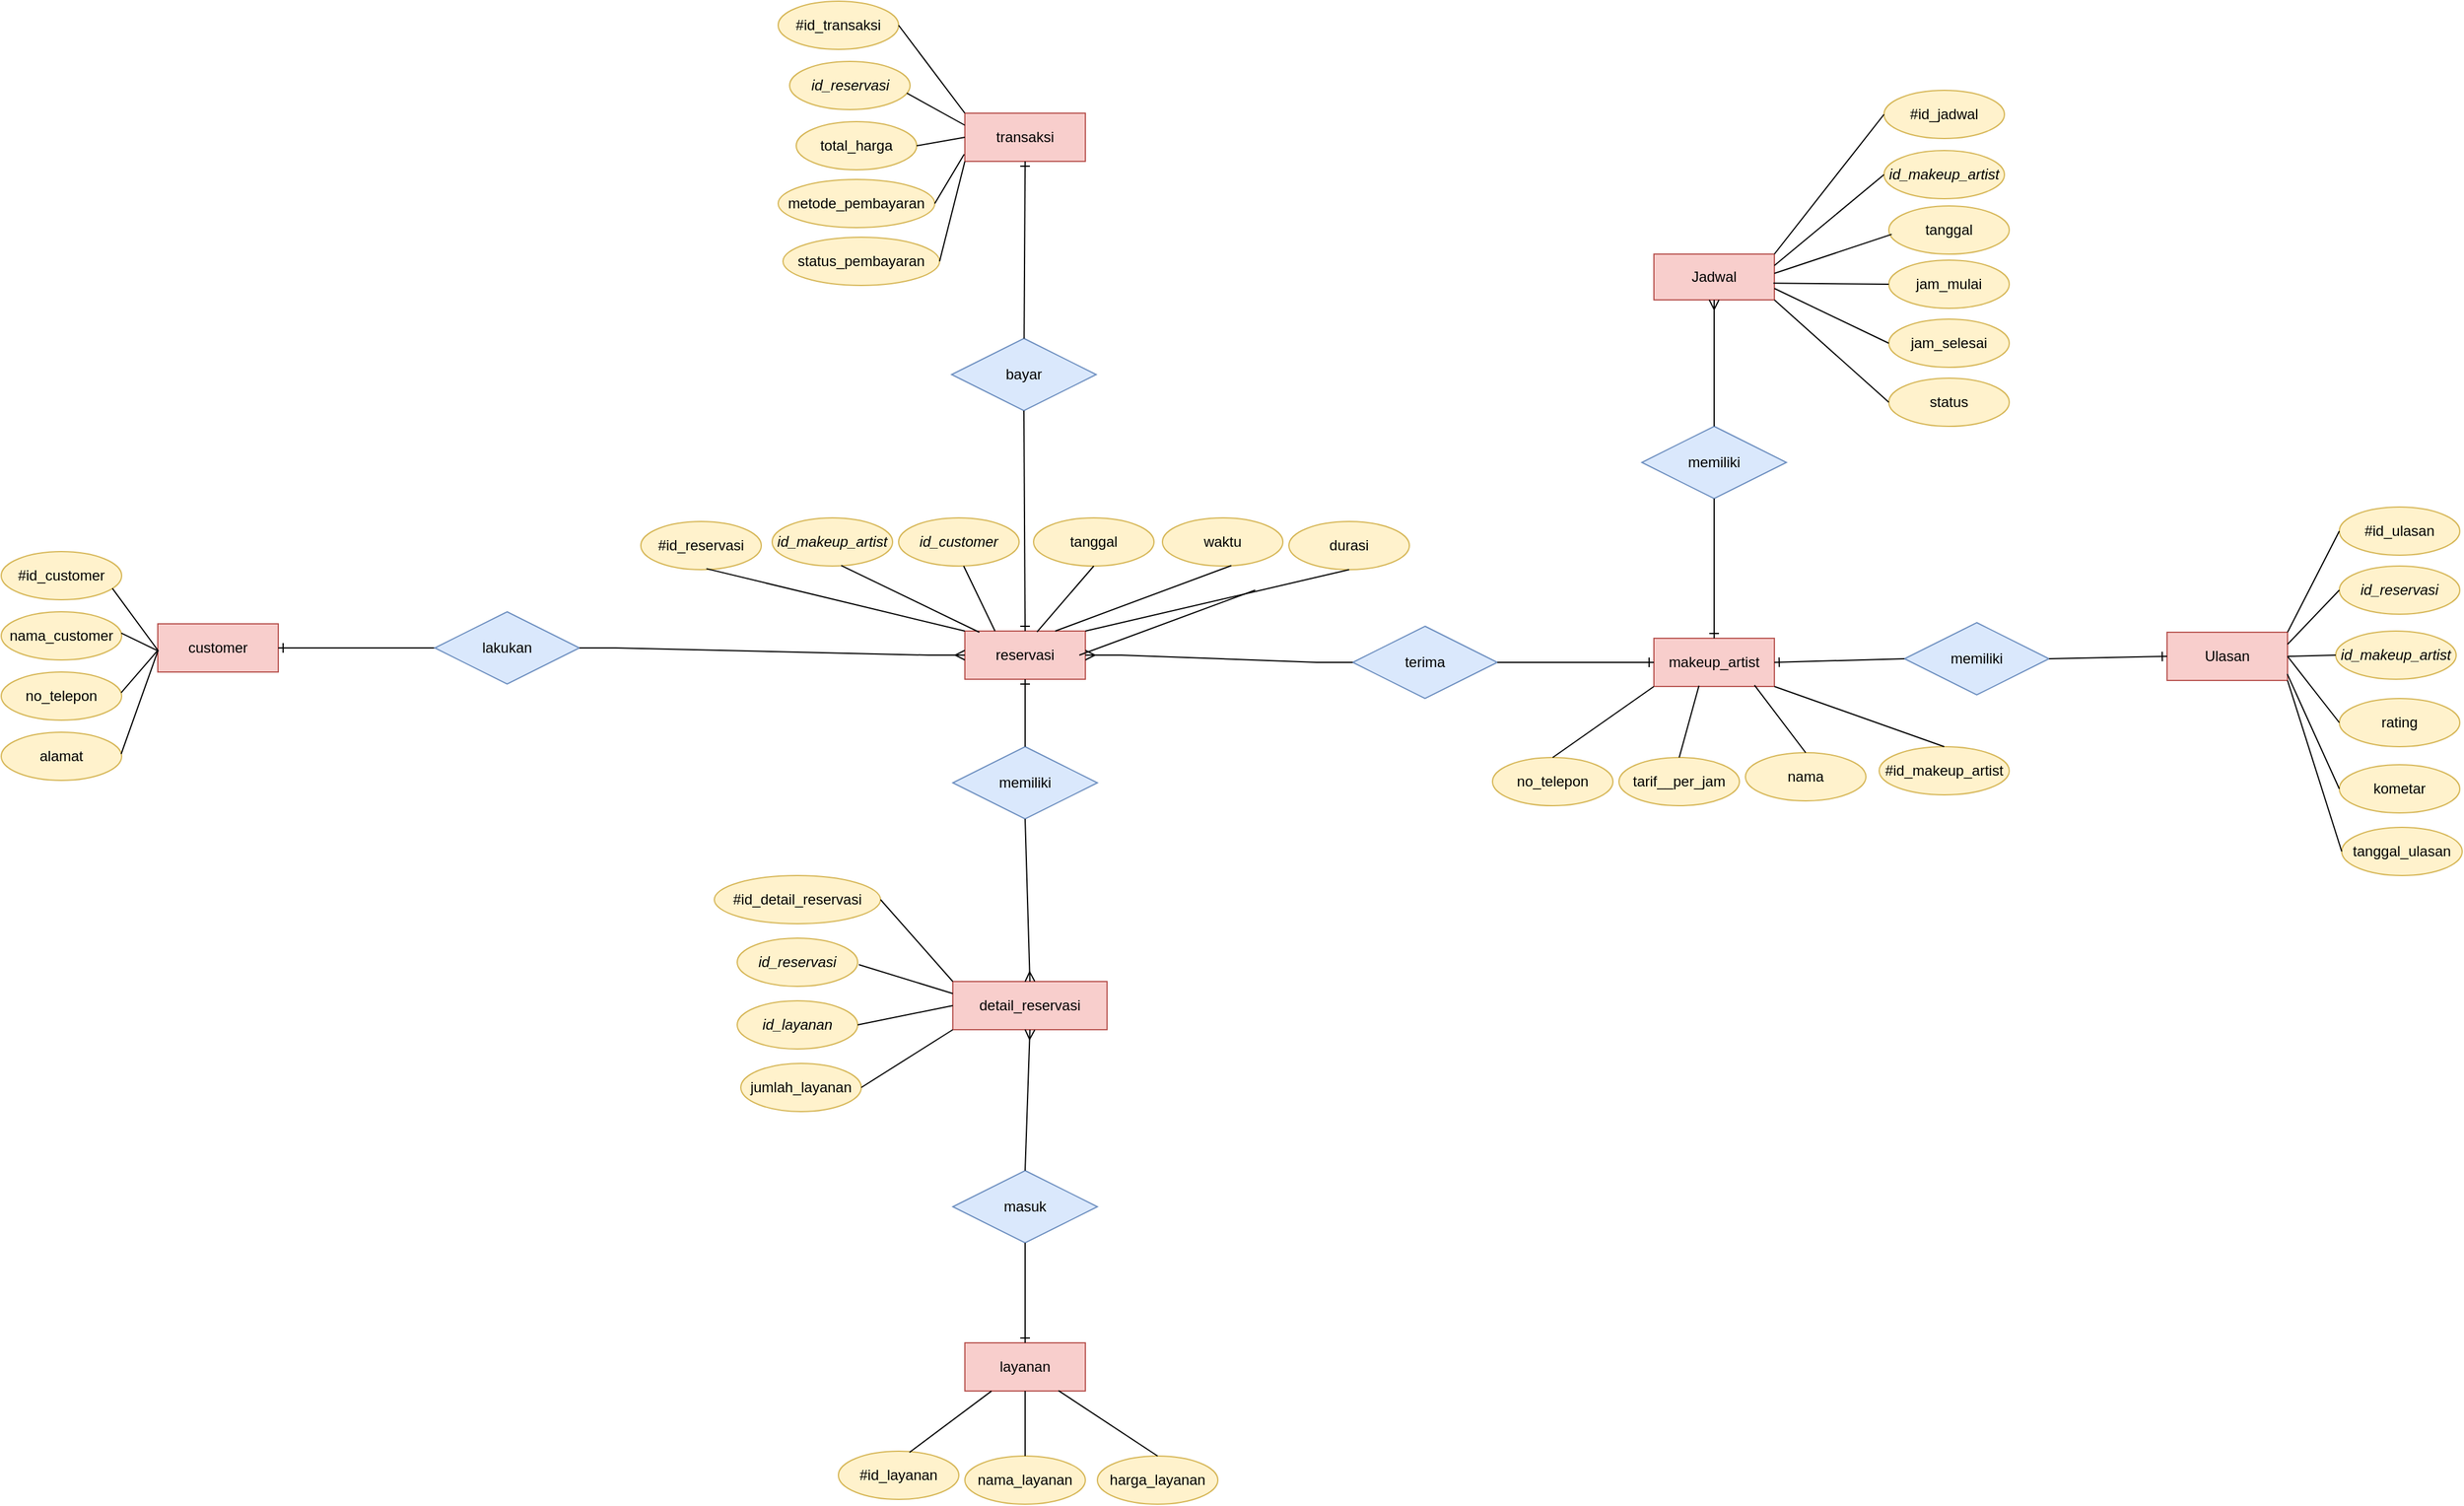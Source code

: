 <mxfile version="26.1.3">
  <diagram name="ERD" id="mqRnHoleAtuB4LZljWnc">
    <mxGraphModel dx="3290" dy="4595" grid="0" gridSize="10" guides="1" tooltips="1" connect="1" arrows="1" fold="1" page="0" pageScale="1" pageWidth="850" pageHeight="1100" math="0" shadow="0">
      <root>
        <mxCell id="0" />
        <mxCell id="1" parent="0" />
        <mxCell id="39gsjnchr3GjjbWTML9K-1" value="reservasi" style="whiteSpace=wrap;html=1;align=center;fillColor=#f8cecc;strokeColor=#b85450;" parent="1" vertex="1">
          <mxGeometry x="778" y="-820" width="100" height="40" as="geometry" />
        </mxCell>
        <mxCell id="39gsjnchr3GjjbWTML9K-2" value="transaksi" style="whiteSpace=wrap;html=1;align=center;fillColor=#f8cecc;strokeColor=#b85450;" parent="1" vertex="1">
          <mxGeometry x="778" y="-1250" width="100" height="40" as="geometry" />
        </mxCell>
        <mxCell id="39gsjnchr3GjjbWTML9K-3" value="makeup_artist" style="whiteSpace=wrap;html=1;align=center;fillColor=#f8cecc;strokeColor=#b85450;" parent="1" vertex="1">
          <mxGeometry x="1350" y="-814" width="100" height="40" as="geometry" />
        </mxCell>
        <mxCell id="39gsjnchr3GjjbWTML9K-4" value="layanan" style="whiteSpace=wrap;html=1;align=center;fillColor=#f8cecc;strokeColor=#b85450;" parent="1" vertex="1">
          <mxGeometry x="778" y="-229" width="100" height="40" as="geometry" />
        </mxCell>
        <mxCell id="39gsjnchr3GjjbWTML9K-5" value="customer" style="whiteSpace=wrap;html=1;align=center;fillColor=#f8cecc;strokeColor=#b85450;" parent="1" vertex="1">
          <mxGeometry x="108" y="-826" width="100" height="40" as="geometry" />
        </mxCell>
        <mxCell id="39gsjnchr3GjjbWTML9K-6" value="alamat" style="ellipse;whiteSpace=wrap;html=1;align=center;fillColor=#fff2cc;strokeColor=#d6b656;" parent="1" vertex="1">
          <mxGeometry x="-22" y="-736" width="100" height="40" as="geometry" />
        </mxCell>
        <mxCell id="39gsjnchr3GjjbWTML9K-7" value="no_telepon" style="ellipse;whiteSpace=wrap;html=1;align=center;fillColor=#fff2cc;strokeColor=#d6b656;" parent="1" vertex="1">
          <mxGeometry x="-22" y="-786" width="100" height="40" as="geometry" />
        </mxCell>
        <mxCell id="39gsjnchr3GjjbWTML9K-8" value="nama_customer" style="ellipse;whiteSpace=wrap;html=1;align=center;fillColor=#fff2cc;strokeColor=#d6b656;" parent="1" vertex="1">
          <mxGeometry x="-22" y="-836" width="100" height="40" as="geometry" />
        </mxCell>
        <mxCell id="39gsjnchr3GjjbWTML9K-9" value="#id_customer" style="ellipse;whiteSpace=wrap;html=1;align=center;fillColor=#fff2cc;strokeColor=#d6b656;" parent="1" vertex="1">
          <mxGeometry x="-22" y="-886" width="100" height="40" as="geometry" />
        </mxCell>
        <mxCell id="39gsjnchr3GjjbWTML9K-18" value="no_telepon" style="ellipse;whiteSpace=wrap;html=1;align=center;fillColor=#fff2cc;strokeColor=#d6b656;" parent="1" vertex="1">
          <mxGeometry x="1216" y="-715" width="100" height="40" as="geometry" />
        </mxCell>
        <mxCell id="39gsjnchr3GjjbWTML9K-19" value="tarif__per_jam" style="ellipse;whiteSpace=wrap;html=1;align=center;fillColor=#fff2cc;strokeColor=#d6b656;" parent="1" vertex="1">
          <mxGeometry x="1321" y="-715" width="100" height="40" as="geometry" />
        </mxCell>
        <mxCell id="39gsjnchr3GjjbWTML9K-21" value="nama" style="ellipse;whiteSpace=wrap;html=1;align=center;fillColor=#fff2cc;strokeColor=#d6b656;" parent="1" vertex="1">
          <mxGeometry x="1426" y="-719" width="100" height="40" as="geometry" />
        </mxCell>
        <mxCell id="39gsjnchr3GjjbWTML9K-22" value="#id_makeup_artist" style="ellipse;whiteSpace=wrap;html=1;align=center;fillColor=#fff2cc;strokeColor=#d6b656;" parent="1" vertex="1">
          <mxGeometry x="1537" y="-724" width="108" height="40" as="geometry" />
        </mxCell>
        <mxCell id="39gsjnchr3GjjbWTML9K-50" value="#id_layanan" style="ellipse;whiteSpace=wrap;html=1;align=center;fillColor=#fff2cc;strokeColor=#d6b656;" parent="1" vertex="1">
          <mxGeometry x="673" y="-139" width="100" height="40" as="geometry" />
        </mxCell>
        <mxCell id="39gsjnchr3GjjbWTML9K-59" value="#id_transaksi" style="ellipse;whiteSpace=wrap;html=1;align=center;fillColor=#fff2cc;strokeColor=#d6b656;" parent="1" vertex="1">
          <mxGeometry x="623" y="-1343" width="100" height="40" as="geometry" />
        </mxCell>
        <mxCell id="39gsjnchr3GjjbWTML9K-60" value="&lt;i&gt;id_reservasi&lt;/i&gt;" style="ellipse;whiteSpace=wrap;html=1;align=center;fillColor=#fff2cc;strokeColor=#d6b656;" parent="1" vertex="1">
          <mxGeometry x="632.5" y="-1293" width="100" height="40" as="geometry" />
        </mxCell>
        <mxCell id="39gsjnchr3GjjbWTML9K-61" value="total_harga" style="ellipse;whiteSpace=wrap;html=1;align=center;fillColor=#fff2cc;strokeColor=#d6b656;" parent="1" vertex="1">
          <mxGeometry x="638" y="-1243" width="100" height="40" as="geometry" />
        </mxCell>
        <mxCell id="39gsjnchr3GjjbWTML9K-62" value="metode_pembayaran" style="ellipse;whiteSpace=wrap;html=1;align=center;fillColor=#fff2cc;strokeColor=#d6b656;" parent="1" vertex="1">
          <mxGeometry x="623" y="-1195" width="130" height="40" as="geometry" />
        </mxCell>
        <mxCell id="39gsjnchr3GjjbWTML9K-63" value="status_pembayaran" style="ellipse;whiteSpace=wrap;html=1;align=center;fillColor=#fff2cc;strokeColor=#d6b656;" parent="1" vertex="1">
          <mxGeometry x="627" y="-1147" width="130" height="40" as="geometry" />
        </mxCell>
        <mxCell id="sZu51_ly2vgdn9Agz_vI-2" value="terima" style="shape=rhombus;perimeter=rhombusPerimeter;whiteSpace=wrap;html=1;align=center;fillColor=#dae8fc;strokeColor=#6c8ebf;" parent="1" vertex="1">
          <mxGeometry x="1100" y="-824" width="120" height="60" as="geometry" />
        </mxCell>
        <mxCell id="sZu51_ly2vgdn9Agz_vI-3" value="bayar" style="shape=rhombus;perimeter=rhombusPerimeter;whiteSpace=wrap;html=1;align=center;fillColor=#dae8fc;strokeColor=#6c8ebf;" parent="1" vertex="1">
          <mxGeometry x="767" y="-1063" width="120" height="60" as="geometry" />
        </mxCell>
        <mxCell id="sZu51_ly2vgdn9Agz_vI-16" value="" style="edgeStyle=entityRelationEdgeStyle;fontSize=12;html=1;endArrow=ERone;endFill=1;rounded=0;entryX=1;entryY=0.5;entryDx=0;entryDy=0;exitX=0;exitY=0.5;exitDx=0;exitDy=0;" parent="1" source="sZu51_ly2vgdn9Agz_vI-1" target="39gsjnchr3GjjbWTML9K-5" edge="1">
          <mxGeometry width="100" height="100" relative="1" as="geometry">
            <mxPoint x="258" y="-806" as="sourcePoint" />
            <mxPoint x="288" y="-856" as="targetPoint" />
            <Array as="points">
              <mxPoint x="288" y="-806" />
              <mxPoint x="331" y="-805" />
              <mxPoint x="335" y="-801" />
              <mxPoint x="332" y="-806" />
              <mxPoint x="290" y="-804" />
              <mxPoint x="285" y="-806" />
              <mxPoint x="290" y="-808" />
              <mxPoint x="401" y="-806" />
            </Array>
          </mxGeometry>
        </mxCell>
        <mxCell id="sZu51_ly2vgdn9Agz_vI-1" value="lakukan" style="shape=rhombus;perimeter=rhombusPerimeter;whiteSpace=wrap;html=1;align=center;fillColor=#dae8fc;strokeColor=#6c8ebf;" parent="1" vertex="1">
          <mxGeometry x="338" y="-836" width="120" height="60" as="geometry" />
        </mxCell>
        <mxCell id="sZu51_ly2vgdn9Agz_vI-18" value="" style="edgeStyle=entityRelationEdgeStyle;fontSize=12;html=1;endArrow=ERmany;rounded=0;exitX=1;exitY=0.5;exitDx=0;exitDy=0;entryX=0;entryY=0.5;entryDx=0;entryDy=0;" parent="1" source="sZu51_ly2vgdn9Agz_vI-1" target="39gsjnchr3GjjbWTML9K-1" edge="1">
          <mxGeometry width="100" height="100" relative="1" as="geometry">
            <mxPoint x="888" y="-720" as="sourcePoint" />
            <mxPoint x="988" y="-820" as="targetPoint" />
          </mxGeometry>
        </mxCell>
        <mxCell id="sZu51_ly2vgdn9Agz_vI-19" value="" style="edgeStyle=entityRelationEdgeStyle;fontSize=12;html=1;endArrow=ERone;endFill=1;rounded=0;exitX=1;exitY=0.5;exitDx=0;exitDy=0;" parent="1" source="sZu51_ly2vgdn9Agz_vI-2" target="39gsjnchr3GjjbWTML9K-3" edge="1">
          <mxGeometry width="100" height="100" relative="1" as="geometry">
            <mxPoint x="1084.48" y="-785.12" as="sourcePoint" />
            <mxPoint x="1467" y="-844" as="targetPoint" />
          </mxGeometry>
        </mxCell>
        <mxCell id="sZu51_ly2vgdn9Agz_vI-20" value="" style="edgeStyle=entityRelationEdgeStyle;fontSize=12;html=1;endArrow=ERmany;rounded=0;exitX=0;exitY=0.5;exitDx=0;exitDy=0;entryX=1;entryY=0.5;entryDx=0;entryDy=0;" parent="1" source="sZu51_ly2vgdn9Agz_vI-2" target="39gsjnchr3GjjbWTML9K-1" edge="1">
          <mxGeometry width="100" height="100" relative="1" as="geometry">
            <mxPoint x="1298" y="-770" as="sourcePoint" />
            <mxPoint x="1398" y="-870" as="targetPoint" />
          </mxGeometry>
        </mxCell>
        <mxCell id="sZu51_ly2vgdn9Agz_vI-32" value="" style="fontSize=12;html=1;endArrow=ERone;endFill=1;rounded=0;exitX=0.5;exitY=1;exitDx=0;exitDy=0;entryX=0.5;entryY=0;entryDx=0;entryDy=0;" parent="1" source="sZu51_ly2vgdn9Agz_vI-3" target="39gsjnchr3GjjbWTML9K-1" edge="1">
          <mxGeometry width="100" height="100" relative="1" as="geometry">
            <mxPoint x="1158" y="-900" as="sourcePoint" />
            <mxPoint x="898" y="-970.0" as="targetPoint" />
          </mxGeometry>
        </mxCell>
        <mxCell id="sZu51_ly2vgdn9Agz_vI-33" value="" style="fontSize=12;html=1;endArrow=ERone;endFill=1;rounded=0;entryX=0.5;entryY=1;entryDx=0;entryDy=0;" parent="1" source="sZu51_ly2vgdn9Agz_vI-3" target="39gsjnchr3GjjbWTML9K-2" edge="1">
          <mxGeometry width="100" height="100" relative="1" as="geometry">
            <mxPoint x="1040" y="-1077" as="sourcePoint" />
            <mxPoint x="764" y="-1357" as="targetPoint" />
          </mxGeometry>
        </mxCell>
        <mxCell id="sZu51_ly2vgdn9Agz_vI-106" value="nama_layanan" style="ellipse;whiteSpace=wrap;html=1;align=center;fillColor=#fff2cc;strokeColor=#d6b656;" parent="1" vertex="1">
          <mxGeometry x="778" y="-135" width="100" height="40" as="geometry" />
        </mxCell>
        <mxCell id="sZu51_ly2vgdn9Agz_vI-107" value="harga_layanan" style="ellipse;whiteSpace=wrap;html=1;align=center;fillColor=#fff2cc;strokeColor=#d6b656;" parent="1" vertex="1">
          <mxGeometry x="888" y="-135" width="100" height="40" as="geometry" />
        </mxCell>
        <mxCell id="0qoU3cZGfmDPqSJiigC--2" value="detail_reservasi" style="whiteSpace=wrap;html=1;align=center;fillColor=#f8cecc;strokeColor=#b85450;" parent="1" vertex="1">
          <mxGeometry x="768" y="-529" width="128" height="40" as="geometry" />
        </mxCell>
        <mxCell id="0qoU3cZGfmDPqSJiigC--4" value="&lt;i&gt;id_reservasi&lt;/i&gt;" style="ellipse;whiteSpace=wrap;html=1;align=center;fillColor=#fff2cc;strokeColor=#d6b656;" parent="1" vertex="1">
          <mxGeometry x="589" y="-565" width="100" height="40" as="geometry" />
        </mxCell>
        <mxCell id="0qoU3cZGfmDPqSJiigC--5" value="&lt;i&gt;id_layanan&lt;/i&gt;" style="ellipse;whiteSpace=wrap;html=1;align=center;fillColor=#fff2cc;strokeColor=#d6b656;" parent="1" vertex="1">
          <mxGeometry x="589" y="-513" width="100" height="40" as="geometry" />
        </mxCell>
        <mxCell id="0qoU3cZGfmDPqSJiigC--7" value="jumlah_layanan" style="ellipse;whiteSpace=wrap;html=1;align=center;fillColor=#fff2cc;strokeColor=#d6b656;" parent="1" vertex="1">
          <mxGeometry x="592" y="-461" width="100" height="40" as="geometry" />
        </mxCell>
        <mxCell id="0qoU3cZGfmDPqSJiigC--9" value="masuk" style="shape=rhombus;perimeter=rhombusPerimeter;whiteSpace=wrap;html=1;align=center;fillColor=#dae8fc;strokeColor=#6c8ebf;" parent="1" vertex="1">
          <mxGeometry x="768" y="-372" width="120" height="60" as="geometry" />
        </mxCell>
        <mxCell id="0qoU3cZGfmDPqSJiigC--10" value="memiliki" style="shape=rhombus;perimeter=rhombusPerimeter;whiteSpace=wrap;html=1;align=center;fillColor=#dae8fc;strokeColor=#6c8ebf;" parent="1" vertex="1">
          <mxGeometry x="768" y="-724" width="120" height="60" as="geometry" />
        </mxCell>
        <mxCell id="0qoU3cZGfmDPqSJiigC--18" value="" style="fontSize=12;html=1;endArrow=ERmany;rounded=0;exitX=0.5;exitY=1;exitDx=0;exitDy=0;entryX=0.5;entryY=0;entryDx=0;entryDy=0;" parent="1" source="0qoU3cZGfmDPqSJiigC--10" target="0qoU3cZGfmDPqSJiigC--2" edge="1">
          <mxGeometry width="100" height="100" relative="1" as="geometry">
            <mxPoint x="956" y="-770" as="sourcePoint" />
            <mxPoint x="994" y="-785" as="targetPoint" />
          </mxGeometry>
        </mxCell>
        <mxCell id="0qoU3cZGfmDPqSJiigC--19" value="" style="fontSize=12;html=1;endArrow=ERone;endFill=1;rounded=0;entryX=0.5;entryY=1;entryDx=0;entryDy=0;exitX=0.5;exitY=0;exitDx=0;exitDy=0;" parent="1" source="0qoU3cZGfmDPqSJiigC--10" target="39gsjnchr3GjjbWTML9K-1" edge="1">
          <mxGeometry width="100" height="100" relative="1" as="geometry">
            <mxPoint x="670" y="-680" as="sourcePoint" />
            <mxPoint x="770" y="-780" as="targetPoint" />
          </mxGeometry>
        </mxCell>
        <mxCell id="0qoU3cZGfmDPqSJiigC--20" value="" style="fontSize=12;html=1;endArrow=ERone;endFill=1;rounded=0;exitX=0.5;exitY=1;exitDx=0;exitDy=0;entryX=0.5;entryY=0;entryDx=0;entryDy=0;" parent="1" source="0qoU3cZGfmDPqSJiigC--9" target="39gsjnchr3GjjbWTML9K-4" edge="1">
          <mxGeometry width="100" height="100" relative="1" as="geometry">
            <mxPoint x="915" y="-564" as="sourcePoint" />
            <mxPoint x="964" y="-663" as="targetPoint" />
          </mxGeometry>
        </mxCell>
        <mxCell id="0qoU3cZGfmDPqSJiigC--21" value="" style="fontSize=12;html=1;endArrow=ERmany;rounded=0;exitX=0.5;exitY=0;exitDx=0;exitDy=0;entryX=0.5;entryY=1;entryDx=0;entryDy=0;" parent="1" source="0qoU3cZGfmDPqSJiigC--9" target="0qoU3cZGfmDPqSJiigC--2" edge="1">
          <mxGeometry width="100" height="100" relative="1" as="geometry">
            <mxPoint x="927" y="-659" as="sourcePoint" />
            <mxPoint x="979" y="-685" as="targetPoint" />
          </mxGeometry>
        </mxCell>
        <mxCell id="6PcZLeugjUfpTTE9w5N7-1" value="" style="endArrow=none;html=1;rounded=0;entryX=0.002;entryY=0.554;entryDx=0;entryDy=0;entryPerimeter=0;exitX=0.923;exitY=0.765;exitDx=0;exitDy=0;exitPerimeter=0;" parent="1" source="39gsjnchr3GjjbWTML9K-9" target="39gsjnchr3GjjbWTML9K-5" edge="1">
          <mxGeometry relative="1" as="geometry">
            <mxPoint x="-3" y="-798" as="sourcePoint" />
            <mxPoint x="157" y="-798" as="targetPoint" />
          </mxGeometry>
        </mxCell>
        <mxCell id="6PcZLeugjUfpTTE9w5N7-2" value="" style="endArrow=none;html=1;rounded=0;entryX=0.007;entryY=0.567;entryDx=0;entryDy=0;entryPerimeter=0;exitX=0.997;exitY=0.442;exitDx=0;exitDy=0;exitPerimeter=0;" parent="1" source="39gsjnchr3GjjbWTML9K-8" target="39gsjnchr3GjjbWTML9K-5" edge="1">
          <mxGeometry relative="1" as="geometry">
            <mxPoint x="85" y="-856" as="sourcePoint" />
            <mxPoint x="118" y="-794" as="targetPoint" />
          </mxGeometry>
        </mxCell>
        <mxCell id="6PcZLeugjUfpTTE9w5N7-5" value="" style="endArrow=none;html=1;rounded=0;entryX=0.014;entryY=0.573;entryDx=0;entryDy=0;entryPerimeter=0;exitX=0.996;exitY=0.43;exitDx=0;exitDy=0;exitPerimeter=0;" parent="1" source="39gsjnchr3GjjbWTML9K-7" edge="1">
          <mxGeometry relative="1" as="geometry">
            <mxPoint x="74.8" y="-767.68" as="sourcePoint" />
            <mxPoint x="108" y="-804" as="targetPoint" />
          </mxGeometry>
        </mxCell>
        <mxCell id="6PcZLeugjUfpTTE9w5N7-6" value="" style="endArrow=none;html=1;rounded=0;entryX=-0.001;entryY=0.574;entryDx=0;entryDy=0;entryPerimeter=0;exitX=0.996;exitY=0.451;exitDx=0;exitDy=0;exitPerimeter=0;" parent="1" source="39gsjnchr3GjjbWTML9K-6" target="39gsjnchr3GjjbWTML9K-5" edge="1">
          <mxGeometry relative="1" as="geometry">
            <mxPoint x="86" y="-757" as="sourcePoint" />
            <mxPoint x="119" y="-793" as="targetPoint" />
          </mxGeometry>
        </mxCell>
        <mxCell id="6PcZLeugjUfpTTE9w5N7-15" value="" style="endArrow=none;html=1;rounded=0;exitX=1;exitY=1;exitDx=0;exitDy=0;entryX=0.5;entryY=0;entryDx=0;entryDy=0;" parent="1" source="39gsjnchr3GjjbWTML9K-3" target="39gsjnchr3GjjbWTML9K-22" edge="1">
          <mxGeometry relative="1" as="geometry">
            <mxPoint x="1424" y="-822" as="sourcePoint" />
            <mxPoint x="1584" y="-822" as="targetPoint" />
          </mxGeometry>
        </mxCell>
        <mxCell id="6PcZLeugjUfpTTE9w5N7-16" value="" style="endArrow=none;html=1;rounded=0;exitX=0.835;exitY=0.974;exitDx=0;exitDy=0;entryX=0.5;entryY=0;entryDx=0;entryDy=0;exitPerimeter=0;" parent="1" source="39gsjnchr3GjjbWTML9K-3" target="39gsjnchr3GjjbWTML9K-21" edge="1">
          <mxGeometry relative="1" as="geometry">
            <mxPoint x="1439" y="-804" as="sourcePoint" />
            <mxPoint x="1499" y="-880" as="targetPoint" />
            <Array as="points" />
          </mxGeometry>
        </mxCell>
        <mxCell id="6PcZLeugjUfpTTE9w5N7-18" value="" style="endArrow=none;html=1;rounded=0;exitX=0.374;exitY=0.985;exitDx=0;exitDy=0;entryX=0.5;entryY=0;entryDx=0;entryDy=0;exitPerimeter=0;" parent="1" source="39gsjnchr3GjjbWTML9K-3" target="39gsjnchr3GjjbWTML9K-19" edge="1">
          <mxGeometry relative="1" as="geometry">
            <mxPoint x="1459" y="-782" as="sourcePoint" />
            <mxPoint x="1497" y="-782" as="targetPoint" />
          </mxGeometry>
        </mxCell>
        <mxCell id="6PcZLeugjUfpTTE9w5N7-19" value="" style="endArrow=none;html=1;rounded=0;exitX=0;exitY=1;exitDx=0;exitDy=0;entryX=0.5;entryY=0;entryDx=0;entryDy=0;" parent="1" source="39gsjnchr3GjjbWTML9K-3" target="39gsjnchr3GjjbWTML9K-18" edge="1">
          <mxGeometry relative="1" as="geometry">
            <mxPoint x="1469" y="-772" as="sourcePoint" />
            <mxPoint x="1507" y="-772" as="targetPoint" />
          </mxGeometry>
        </mxCell>
        <mxCell id="6PcZLeugjUfpTTE9w5N7-20" value="" style="endArrow=none;html=1;rounded=0;entryX=0.221;entryY=1.001;entryDx=0;entryDy=0;entryPerimeter=0;" parent="1" target="39gsjnchr3GjjbWTML9K-4" edge="1">
          <mxGeometry relative="1" as="geometry">
            <mxPoint x="732" y="-138" as="sourcePoint" />
            <mxPoint x="781" y="-248" as="targetPoint" />
          </mxGeometry>
        </mxCell>
        <mxCell id="6PcZLeugjUfpTTE9w5N7-21" value="" style="endArrow=none;html=1;rounded=0;entryX=0.5;entryY=1;entryDx=0;entryDy=0;exitX=0.5;exitY=0;exitDx=0;exitDy=0;" parent="1" source="sZu51_ly2vgdn9Agz_vI-106" target="39gsjnchr3GjjbWTML9K-4" edge="1">
          <mxGeometry relative="1" as="geometry">
            <mxPoint x="742" y="-128" as="sourcePoint" />
            <mxPoint x="810" y="-179" as="targetPoint" />
          </mxGeometry>
        </mxCell>
        <mxCell id="6PcZLeugjUfpTTE9w5N7-22" value="" style="endArrow=none;html=1;rounded=0;entryX=0.777;entryY=0.992;entryDx=0;entryDy=0;exitX=0.5;exitY=0;exitDx=0;exitDy=0;entryPerimeter=0;" parent="1" source="sZu51_ly2vgdn9Agz_vI-107" target="39gsjnchr3GjjbWTML9K-4" edge="1">
          <mxGeometry relative="1" as="geometry">
            <mxPoint x="931.9" y="-138.64" as="sourcePoint" />
            <mxPoint x="838" y="-179" as="targetPoint" />
          </mxGeometry>
        </mxCell>
        <mxCell id="6PcZLeugjUfpTTE9w5N7-27" value="" style="endArrow=none;html=1;rounded=0;exitX=1;exitY=0.5;exitDx=0;exitDy=0;entryX=0;entryY=0;entryDx=0;entryDy=0;" parent="1" source="39gsjnchr3GjjbWTML9K-59" target="39gsjnchr3GjjbWTML9K-2" edge="1">
          <mxGeometry relative="1" as="geometry">
            <mxPoint x="385" y="-1225" as="sourcePoint" />
            <mxPoint x="545" y="-1225" as="targetPoint" />
          </mxGeometry>
        </mxCell>
        <mxCell id="6PcZLeugjUfpTTE9w5N7-28" value="" style="endArrow=none;html=1;rounded=0;exitX=0.973;exitY=0.658;exitDx=0;exitDy=0;exitPerimeter=0;entryX=0;entryY=0.25;entryDx=0;entryDy=0;" parent="1" source="39gsjnchr3GjjbWTML9K-60" target="39gsjnchr3GjjbWTML9K-2" edge="1">
          <mxGeometry relative="1" as="geometry">
            <mxPoint x="269" y="-1180" as="sourcePoint" />
            <mxPoint x="778" y="-1226" as="targetPoint" />
          </mxGeometry>
        </mxCell>
        <mxCell id="6PcZLeugjUfpTTE9w5N7-29" value="" style="endArrow=none;html=1;rounded=0;exitX=1;exitY=0.5;exitDx=0;exitDy=0;entryX=0;entryY=0.5;entryDx=0;entryDy=0;" parent="1" source="39gsjnchr3GjjbWTML9K-61" target="39gsjnchr3GjjbWTML9K-2" edge="1">
          <mxGeometry relative="1" as="geometry">
            <mxPoint x="379" y="-1180" as="sourcePoint" />
            <mxPoint x="457" y="-1220" as="targetPoint" />
          </mxGeometry>
        </mxCell>
        <mxCell id="6PcZLeugjUfpTTE9w5N7-30" value="" style="endArrow=none;html=1;rounded=0;exitX=1;exitY=0.5;exitDx=0;exitDy=0;entryX=-0.006;entryY=0.854;entryDx=0;entryDy=0;entryPerimeter=0;" parent="1" source="39gsjnchr3GjjbWTML9K-62" target="39gsjnchr3GjjbWTML9K-2" edge="1">
          <mxGeometry relative="1" as="geometry">
            <mxPoint x="389" y="-1170" as="sourcePoint" />
            <mxPoint x="467" y="-1210" as="targetPoint" />
          </mxGeometry>
        </mxCell>
        <mxCell id="6PcZLeugjUfpTTE9w5N7-31" value="" style="endArrow=none;html=1;rounded=0;exitX=1;exitY=0.5;exitDx=0;exitDy=0;entryX=0;entryY=1;entryDx=0;entryDy=0;" parent="1" source="39gsjnchr3GjjbWTML9K-63" target="39gsjnchr3GjjbWTML9K-2" edge="1">
          <mxGeometry relative="1" as="geometry">
            <mxPoint x="399" y="-1160" as="sourcePoint" />
            <mxPoint x="477" y="-1200" as="targetPoint" />
          </mxGeometry>
        </mxCell>
        <mxCell id="jK-fs9268fX802XM6aWN-2" value="memiliki" style="shape=rhombus;perimeter=rhombusPerimeter;whiteSpace=wrap;html=1;align=center;fillColor=#dae8fc;strokeColor=#6c8ebf;" parent="1" vertex="1">
          <mxGeometry x="1340" y="-990" width="120" height="60" as="geometry" />
        </mxCell>
        <mxCell id="jK-fs9268fX802XM6aWN-3" value="Jadwal" style="whiteSpace=wrap;html=1;align=center;fillColor=#f8cecc;strokeColor=#b85450;" parent="1" vertex="1">
          <mxGeometry x="1350" y="-1133" width="100" height="38" as="geometry" />
        </mxCell>
        <mxCell id="jK-fs9268fX802XM6aWN-5" value="" style="fontSize=12;html=1;endArrow=ERone;endFill=1;rounded=0;exitX=0.5;exitY=1;exitDx=0;exitDy=0;entryX=0.5;entryY=0;entryDx=0;entryDy=0;" parent="1" source="jK-fs9268fX802XM6aWN-2" target="39gsjnchr3GjjbWTML9K-3" edge="1">
          <mxGeometry width="100" height="100" relative="1" as="geometry">
            <mxPoint x="1155" y="-860" as="sourcePoint" />
            <mxPoint x="1255" y="-960" as="targetPoint" />
          </mxGeometry>
        </mxCell>
        <mxCell id="jK-fs9268fX802XM6aWN-6" value="" style="fontSize=12;html=1;endArrow=ERmany;rounded=0;exitX=0.5;exitY=0;exitDx=0;exitDy=0;entryX=0.5;entryY=1;entryDx=0;entryDy=0;" parent="1" source="jK-fs9268fX802XM6aWN-2" target="jK-fs9268fX802XM6aWN-3" edge="1">
          <mxGeometry width="100" height="100" relative="1" as="geometry">
            <mxPoint x="1155" y="-1018" as="sourcePoint" />
            <mxPoint x="1255" y="-1118" as="targetPoint" />
          </mxGeometry>
        </mxCell>
        <mxCell id="jK-fs9268fX802XM6aWN-7" value="memiliki" style="shape=rhombus;perimeter=rhombusPerimeter;whiteSpace=wrap;html=1;align=center;fillColor=#dae8fc;strokeColor=#6c8ebf;" parent="1" vertex="1">
          <mxGeometry x="1558" y="-827" width="120" height="60" as="geometry" />
        </mxCell>
        <mxCell id="jK-fs9268fX802XM6aWN-8" value="Ulasan" style="whiteSpace=wrap;html=1;align=center;fillColor=#f8cecc;strokeColor=#b85450;" parent="1" vertex="1">
          <mxGeometry x="1776" y="-819" width="100" height="40" as="geometry" />
        </mxCell>
        <mxCell id="jK-fs9268fX802XM6aWN-9" value="" style="fontSize=12;html=1;endArrow=ERone;endFill=1;rounded=0;exitX=1;exitY=0.5;exitDx=0;exitDy=0;entryX=0;entryY=0.5;entryDx=0;entryDy=0;" parent="1" source="jK-fs9268fX802XM6aWN-7" target="jK-fs9268fX802XM6aWN-8" edge="1">
          <mxGeometry width="100" height="100" relative="1" as="geometry">
            <mxPoint x="1756" y="-798.0" as="sourcePoint" />
            <mxPoint x="1912" y="-1052" as="targetPoint" />
          </mxGeometry>
        </mxCell>
        <mxCell id="jK-fs9268fX802XM6aWN-11" value="&lt;i&gt;id_makeup_artist&lt;/i&gt;" style="ellipse;whiteSpace=wrap;html=1;align=center;fillColor=#fff2cc;strokeColor=#d6b656;" parent="1" vertex="1">
          <mxGeometry x="1541" y="-1219" width="100" height="40" as="geometry" />
        </mxCell>
        <mxCell id="jK-fs9268fX802XM6aWN-12" value="jam_mulai" style="ellipse;whiteSpace=wrap;html=1;align=center;fillColor=#fff2cc;strokeColor=#d6b656;" parent="1" vertex="1">
          <mxGeometry x="1545" y="-1128" width="100" height="40" as="geometry" />
        </mxCell>
        <mxCell id="jK-fs9268fX802XM6aWN-13" value="jam_selesai" style="ellipse;whiteSpace=wrap;html=1;align=center;fillColor=#fff2cc;strokeColor=#d6b656;" parent="1" vertex="1">
          <mxGeometry x="1545" y="-1079" width="100" height="40" as="geometry" />
        </mxCell>
        <mxCell id="jK-fs9268fX802XM6aWN-14" value="status" style="ellipse;whiteSpace=wrap;html=1;align=center;fillColor=#fff2cc;strokeColor=#d6b656;" parent="1" vertex="1">
          <mxGeometry x="1545" y="-1030" width="100" height="40" as="geometry" />
        </mxCell>
        <mxCell id="jK-fs9268fX802XM6aWN-17" value="#id_jadwal" style="ellipse;whiteSpace=wrap;html=1;align=center;fillColor=#fff2cc;strokeColor=#d6b656;" parent="1" vertex="1">
          <mxGeometry x="1541" y="-1269" width="100" height="40" as="geometry" />
        </mxCell>
        <mxCell id="jK-fs9268fX802XM6aWN-18" value="tanggal" style="ellipse;whiteSpace=wrap;html=1;align=center;fillColor=#fff2cc;strokeColor=#d6b656;" parent="1" vertex="1">
          <mxGeometry x="1545" y="-1173" width="100" height="40" as="geometry" />
        </mxCell>
        <mxCell id="jK-fs9268fX802XM6aWN-19" value="kometar" style="ellipse;whiteSpace=wrap;html=1;align=center;fillColor=#fff2cc;strokeColor=#d6b656;" parent="1" vertex="1">
          <mxGeometry x="1919" y="-709" width="100" height="40" as="geometry" />
        </mxCell>
        <mxCell id="jK-fs9268fX802XM6aWN-20" value="rating" style="ellipse;whiteSpace=wrap;html=1;align=center;fillColor=#fff2cc;strokeColor=#d6b656;" parent="1" vertex="1">
          <mxGeometry x="1919" y="-764" width="100" height="40" as="geometry" />
        </mxCell>
        <mxCell id="jK-fs9268fX802XM6aWN-21" value="&lt;i&gt;id_reservasi&lt;/i&gt;" style="ellipse;whiteSpace=wrap;html=1;align=center;fillColor=#fff2cc;strokeColor=#d6b656;" parent="1" vertex="1">
          <mxGeometry x="1919" y="-874" width="100" height="40" as="geometry" />
        </mxCell>
        <mxCell id="jK-fs9268fX802XM6aWN-22" value="#id_ulasan" style="ellipse;whiteSpace=wrap;html=1;align=center;fillColor=#fff2cc;strokeColor=#d6b656;" parent="1" vertex="1">
          <mxGeometry x="1919" y="-923" width="100" height="40" as="geometry" />
        </mxCell>
        <mxCell id="jK-fs9268fX802XM6aWN-25" value="tanggal_ulasan" style="ellipse;whiteSpace=wrap;html=1;align=center;fillColor=#fff2cc;strokeColor=#d6b656;" parent="1" vertex="1">
          <mxGeometry x="1921" y="-657" width="100" height="40" as="geometry" />
        </mxCell>
        <mxCell id="jK-fs9268fX802XM6aWN-28" value="" style="endArrow=none;html=1;rounded=0;exitX=1;exitY=0;exitDx=0;exitDy=0;entryX=0;entryY=0.5;entryDx=0;entryDy=0;" parent="1" source="jK-fs9268fX802XM6aWN-8" target="jK-fs9268fX802XM6aWN-22" edge="1">
          <mxGeometry relative="1" as="geometry">
            <mxPoint x="1912" y="-857" as="sourcePoint" />
            <mxPoint x="2072" y="-857" as="targetPoint" />
          </mxGeometry>
        </mxCell>
        <mxCell id="jK-fs9268fX802XM6aWN-29" value="" style="endArrow=none;html=1;rounded=0;exitX=1;exitY=1;exitDx=0;exitDy=0;entryX=0;entryY=0.5;entryDx=0;entryDy=0;" parent="1" source="jK-fs9268fX802XM6aWN-8" target="jK-fs9268fX802XM6aWN-25" edge="1">
          <mxGeometry relative="1" as="geometry">
            <mxPoint x="1912" y="-857" as="sourcePoint" />
            <mxPoint x="2072" y="-857" as="targetPoint" />
          </mxGeometry>
        </mxCell>
        <mxCell id="jK-fs9268fX802XM6aWN-30" value="" style="endArrow=none;html=1;rounded=0;exitX=0.998;exitY=0.868;exitDx=0;exitDy=0;exitPerimeter=0;entryX=0;entryY=0.5;entryDx=0;entryDy=0;" parent="1" source="jK-fs9268fX802XM6aWN-8" target="jK-fs9268fX802XM6aWN-19" edge="1">
          <mxGeometry relative="1" as="geometry">
            <mxPoint x="1912" y="-857" as="sourcePoint" />
            <mxPoint x="2072" y="-857" as="targetPoint" />
          </mxGeometry>
        </mxCell>
        <mxCell id="jK-fs9268fX802XM6aWN-31" value="" style="endArrow=none;html=1;rounded=0;exitX=1;exitY=0.5;exitDx=0;exitDy=0;entryX=0;entryY=0.5;entryDx=0;entryDy=0;" parent="1" source="jK-fs9268fX802XM6aWN-8" target="jK-fs9268fX802XM6aWN-20" edge="1">
          <mxGeometry relative="1" as="geometry">
            <mxPoint x="1912" y="-857" as="sourcePoint" />
            <mxPoint x="2072" y="-857" as="targetPoint" />
          </mxGeometry>
        </mxCell>
        <mxCell id="jK-fs9268fX802XM6aWN-32" value="" style="endArrow=none;html=1;rounded=0;entryX=0;entryY=0.5;entryDx=0;entryDy=0;exitX=1;exitY=0.25;exitDx=0;exitDy=0;" parent="1" source="jK-fs9268fX802XM6aWN-8" target="jK-fs9268fX802XM6aWN-21" edge="1">
          <mxGeometry relative="1" as="geometry">
            <mxPoint x="1877" y="-809" as="sourcePoint" />
            <mxPoint x="2072" y="-857" as="targetPoint" />
          </mxGeometry>
        </mxCell>
        <mxCell id="jK-fs9268fX802XM6aWN-33" value="" style="endArrow=none;html=1;rounded=0;entryX=0;entryY=0.5;entryDx=0;entryDy=0;exitX=1;exitY=1;exitDx=0;exitDy=0;" parent="1" source="jK-fs9268fX802XM6aWN-3" target="jK-fs9268fX802XM6aWN-14" edge="1">
          <mxGeometry relative="1" as="geometry">
            <mxPoint x="1251" y="-1173" as="sourcePoint" />
            <mxPoint x="1411" y="-1173" as="targetPoint" />
          </mxGeometry>
        </mxCell>
        <mxCell id="jK-fs9268fX802XM6aWN-34" value="" style="endArrow=none;html=1;rounded=0;exitX=1;exitY=0.75;exitDx=0;exitDy=0;entryX=0;entryY=0.5;entryDx=0;entryDy=0;" parent="1" source="jK-fs9268fX802XM6aWN-3" target="jK-fs9268fX802XM6aWN-13" edge="1">
          <mxGeometry relative="1" as="geometry">
            <mxPoint x="1251" y="-1173" as="sourcePoint" />
            <mxPoint x="1561" y="-1091" as="targetPoint" />
          </mxGeometry>
        </mxCell>
        <mxCell id="jK-fs9268fX802XM6aWN-35" value="" style="endArrow=none;html=1;rounded=0;exitX=0;exitY=0.5;exitDx=0;exitDy=0;entryX=0.992;entryY=0.636;entryDx=0;entryDy=0;entryPerimeter=0;" parent="1" source="jK-fs9268fX802XM6aWN-12" target="jK-fs9268fX802XM6aWN-3" edge="1">
          <mxGeometry relative="1" as="geometry">
            <mxPoint x="1251" y="-1173" as="sourcePoint" />
            <mxPoint x="1411" y="-1173" as="targetPoint" />
          </mxGeometry>
        </mxCell>
        <mxCell id="jK-fs9268fX802XM6aWN-36" value="" style="endArrow=none;html=1;rounded=0;exitX=0.024;exitY=0.589;exitDx=0;exitDy=0;exitPerimeter=0;" parent="1" source="jK-fs9268fX802XM6aWN-18" edge="1">
          <mxGeometry relative="1" as="geometry">
            <mxPoint x="1281" y="-1197" as="sourcePoint" />
            <mxPoint x="1450" y="-1117" as="targetPoint" />
          </mxGeometry>
        </mxCell>
        <mxCell id="jK-fs9268fX802XM6aWN-37" value="" style="endArrow=none;html=1;rounded=0;exitX=0;exitY=0.5;exitDx=0;exitDy=0;entryX=1;entryY=0.25;entryDx=0;entryDy=0;" parent="1" source="jK-fs9268fX802XM6aWN-11" target="jK-fs9268fX802XM6aWN-3" edge="1">
          <mxGeometry relative="1" as="geometry">
            <mxPoint x="1251" y="-1173" as="sourcePoint" />
            <mxPoint x="1411" y="-1173" as="targetPoint" />
          </mxGeometry>
        </mxCell>
        <mxCell id="jK-fs9268fX802XM6aWN-38" value="" style="endArrow=none;html=1;rounded=0;exitX=0;exitY=0.5;exitDx=0;exitDy=0;entryX=1;entryY=0;entryDx=0;entryDy=0;" parent="1" source="jK-fs9268fX802XM6aWN-17" target="jK-fs9268fX802XM6aWN-3" edge="1">
          <mxGeometry relative="1" as="geometry">
            <mxPoint x="1251" y="-1173" as="sourcePoint" />
            <mxPoint x="1350" y="-1133" as="targetPoint" />
          </mxGeometry>
        </mxCell>
        <mxCell id="0qoU3cZGfmDPqSJiigC--3" value="#id_detail_reservasi" style="ellipse;whiteSpace=wrap;html=1;align=center;fillColor=#fff2cc;strokeColor=#d6b656;" parent="1" vertex="1">
          <mxGeometry x="570" y="-617" width="138" height="40" as="geometry" />
        </mxCell>
        <mxCell id="jK-fs9268fX802XM6aWN-42" value="" style="endArrow=none;html=1;rounded=0;entryX=0;entryY=0.25;entryDx=0;entryDy=0;" parent="1" target="0qoU3cZGfmDPqSJiigC--2" edge="1">
          <mxGeometry relative="1" as="geometry">
            <mxPoint x="690" y="-543" as="sourcePoint" />
            <mxPoint x="979" y="-327" as="targetPoint" />
          </mxGeometry>
        </mxCell>
        <mxCell id="jK-fs9268fX802XM6aWN-43" value="" style="endArrow=none;html=1;rounded=0;entryX=0;entryY=0.5;entryDx=0;entryDy=0;exitX=1;exitY=0.5;exitDx=0;exitDy=0;" parent="1" source="0qoU3cZGfmDPqSJiigC--5" target="0qoU3cZGfmDPqSJiigC--2" edge="1">
          <mxGeometry relative="1" as="geometry">
            <mxPoint x="690" y="-493" as="sourcePoint" />
            <mxPoint x="879" y="-343" as="targetPoint" />
          </mxGeometry>
        </mxCell>
        <mxCell id="jK-fs9268fX802XM6aWN-44" value="" style="endArrow=none;html=1;rounded=0;exitX=1;exitY=0.5;exitDx=0;exitDy=0;entryX=0;entryY=1;entryDx=0;entryDy=0;" parent="1" source="0qoU3cZGfmDPqSJiigC--7" target="0qoU3cZGfmDPqSJiigC--2" edge="1">
          <mxGeometry relative="1" as="geometry">
            <mxPoint x="879" y="-287" as="sourcePoint" />
            <mxPoint x="765" y="-487" as="targetPoint" />
          </mxGeometry>
        </mxCell>
        <mxCell id="jK-fs9268fX802XM6aWN-45" value="" style="endArrow=none;html=1;rounded=0;exitX=1;exitY=0.5;exitDx=0;exitDy=0;entryX=0;entryY=0;entryDx=0;entryDy=0;" parent="1" source="0qoU3cZGfmDPqSJiigC--3" target="0qoU3cZGfmDPqSJiigC--2" edge="1">
          <mxGeometry relative="1" as="geometry">
            <mxPoint x="889" y="-277" as="sourcePoint" />
            <mxPoint x="899" y="-323" as="targetPoint" />
          </mxGeometry>
        </mxCell>
        <mxCell id="G_YT_Ib_IAxxmoJ92L7t-1" value="waktu" style="ellipse;whiteSpace=wrap;html=1;align=center;fillColor=#fff2cc;strokeColor=#d6b656;" vertex="1" parent="1">
          <mxGeometry x="942" y="-914" width="100" height="40" as="geometry" />
        </mxCell>
        <mxCell id="G_YT_Ib_IAxxmoJ92L7t-2" value="durasi" style="ellipse;whiteSpace=wrap;html=1;align=center;fillColor=#fff2cc;strokeColor=#d6b656;" vertex="1" parent="1">
          <mxGeometry x="1047" y="-911" width="100" height="40" as="geometry" />
        </mxCell>
        <mxCell id="G_YT_Ib_IAxxmoJ92L7t-3" value="tanggal" style="ellipse;whiteSpace=wrap;html=1;align=center;fillColor=#fff2cc;strokeColor=#d6b656;" vertex="1" parent="1">
          <mxGeometry x="835" y="-914" width="100" height="40" as="geometry" />
        </mxCell>
        <mxCell id="G_YT_Ib_IAxxmoJ92L7t-4" value="&lt;i&gt;id_makeup_artist&lt;/i&gt;" style="ellipse;whiteSpace=wrap;html=1;align=center;fillColor=#fff2cc;strokeColor=#d6b656;" vertex="1" parent="1">
          <mxGeometry x="618" y="-914" width="100" height="40" as="geometry" />
        </mxCell>
        <mxCell id="G_YT_Ib_IAxxmoJ92L7t-5" value="#id_reservasi" style="ellipse;whiteSpace=wrap;html=1;align=center;fillColor=#fff2cc;strokeColor=#d6b656;" vertex="1" parent="1">
          <mxGeometry x="509" y="-911" width="100" height="40" as="geometry" />
        </mxCell>
        <mxCell id="G_YT_Ib_IAxxmoJ92L7t-6" value="&lt;i&gt;id_customer&lt;/i&gt;" style="ellipse;whiteSpace=wrap;html=1;align=center;fillColor=#fff2cc;strokeColor=#d6b656;" vertex="1" parent="1">
          <mxGeometry x="723" y="-914" width="100" height="40" as="geometry" />
        </mxCell>
        <mxCell id="G_YT_Ib_IAxxmoJ92L7t-9" value="" style="fontSize=12;html=1;endArrow=ERone;endFill=1;rounded=0;exitX=0;exitY=0.5;exitDx=0;exitDy=0;entryX=1;entryY=0.5;entryDx=0;entryDy=0;" edge="1" parent="1" source="jK-fs9268fX802XM6aWN-7" target="39gsjnchr3GjjbWTML9K-3">
          <mxGeometry width="100" height="100" relative="1" as="geometry">
            <mxPoint x="1687" y="-794" as="sourcePoint" />
            <mxPoint x="1702" y="-796" as="targetPoint" />
          </mxGeometry>
        </mxCell>
        <mxCell id="G_YT_Ib_IAxxmoJ92L7t-14" value="" style="endArrow=none;html=1;rounded=0;entryX=0;entryY=0;entryDx=0;entryDy=0;exitX=0.544;exitY=0.98;exitDx=0;exitDy=0;exitPerimeter=0;" edge="1" parent="1" source="G_YT_Ib_IAxxmoJ92L7t-5" target="39gsjnchr3GjjbWTML9K-1">
          <mxGeometry relative="1" as="geometry">
            <mxPoint x="567" y="-874" as="sourcePoint" />
            <mxPoint x="605" y="-823" as="targetPoint" />
          </mxGeometry>
        </mxCell>
        <mxCell id="G_YT_Ib_IAxxmoJ92L7t-15" value="" style="endArrow=none;html=1;rounded=0;exitX=0.573;exitY=0.99;exitDx=0;exitDy=0;exitPerimeter=0;" edge="1" parent="1" source="G_YT_Ib_IAxxmoJ92L7t-4">
          <mxGeometry relative="1" as="geometry">
            <mxPoint x="573" y="-862" as="sourcePoint" />
            <mxPoint x="790" y="-819" as="targetPoint" />
          </mxGeometry>
        </mxCell>
        <mxCell id="G_YT_Ib_IAxxmoJ92L7t-16" value="" style="endArrow=none;html=1;rounded=0;entryX=0.25;entryY=0;entryDx=0;entryDy=0;exitX=0.54;exitY=1;exitDx=0;exitDy=0;exitPerimeter=0;" edge="1" parent="1" source="G_YT_Ib_IAxxmoJ92L7t-6" target="39gsjnchr3GjjbWTML9K-1">
          <mxGeometry relative="1" as="geometry">
            <mxPoint x="685" y="-864" as="sourcePoint" />
            <mxPoint x="800" y="-812" as="targetPoint" />
          </mxGeometry>
        </mxCell>
        <mxCell id="G_YT_Ib_IAxxmoJ92L7t-17" value="" style="endArrow=none;html=1;rounded=0;entryX=0.599;entryY=0.017;entryDx=0;entryDy=0;exitX=0.5;exitY=1;exitDx=0;exitDy=0;entryPerimeter=0;" edge="1" parent="1" source="G_YT_Ib_IAxxmoJ92L7t-3" target="39gsjnchr3GjjbWTML9K-1">
          <mxGeometry relative="1" as="geometry">
            <mxPoint x="787" y="-864" as="sourcePoint" />
            <mxPoint x="813" y="-810" as="targetPoint" />
          </mxGeometry>
        </mxCell>
        <mxCell id="G_YT_Ib_IAxxmoJ92L7t-18" value="" style="endArrow=none;html=1;rounded=0;entryX=0.75;entryY=0;entryDx=0;entryDy=0;exitX=0.572;exitY=0.99;exitDx=0;exitDy=0;exitPerimeter=0;" edge="1" parent="1" source="G_YT_Ib_IAxxmoJ92L7t-1" target="39gsjnchr3GjjbWTML9K-1">
          <mxGeometry relative="1" as="geometry">
            <mxPoint x="900" y="-862" as="sourcePoint" />
            <mxPoint x="848" y="-809" as="targetPoint" />
          </mxGeometry>
        </mxCell>
        <mxCell id="G_YT_Ib_IAxxmoJ92L7t-19" value="" style="endArrow=none;html=1;rounded=0;entryX=1;entryY=0;entryDx=0;entryDy=0;exitX=0.5;exitY=1;exitDx=0;exitDy=0;" edge="1" parent="1" source="G_YT_Ib_IAxxmoJ92L7t-2" target="39gsjnchr3GjjbWTML9K-1">
          <mxGeometry relative="1" as="geometry">
            <mxPoint x="1009" y="-864" as="sourcePoint" />
            <mxPoint x="863" y="-810" as="targetPoint" />
          </mxGeometry>
        </mxCell>
        <mxCell id="G_YT_Ib_IAxxmoJ92L7t-20" value="" style="endArrow=none;html=1;rounded=0;entryX=0.75;entryY=0;entryDx=0;entryDy=0;exitX=0.572;exitY=0.99;exitDx=0;exitDy=0;exitPerimeter=0;" edge="1" parent="1">
          <mxGeometry relative="1" as="geometry">
            <mxPoint x="1019" y="-854" as="sourcePoint" />
            <mxPoint x="873" y="-800" as="targetPoint" />
          </mxGeometry>
        </mxCell>
        <mxCell id="G_YT_Ib_IAxxmoJ92L7t-21" value="&lt;i&gt;id_makeup_artist&lt;/i&gt;" style="ellipse;whiteSpace=wrap;html=1;align=center;fillColor=#fff2cc;strokeColor=#d6b656;" vertex="1" parent="1">
          <mxGeometry x="1916" y="-820" width="100" height="40" as="geometry" />
        </mxCell>
        <mxCell id="G_YT_Ib_IAxxmoJ92L7t-22" value="" style="endArrow=none;html=1;rounded=0;entryX=0;entryY=0.5;entryDx=0;entryDy=0;exitX=1;exitY=0.5;exitDx=0;exitDy=0;" edge="1" parent="1" source="jK-fs9268fX802XM6aWN-8" target="G_YT_Ib_IAxxmoJ92L7t-21">
          <mxGeometry relative="1" as="geometry">
            <mxPoint x="1886" y="-799" as="sourcePoint" />
            <mxPoint x="1929" y="-844" as="targetPoint" />
          </mxGeometry>
        </mxCell>
      </root>
    </mxGraphModel>
  </diagram>
</mxfile>
